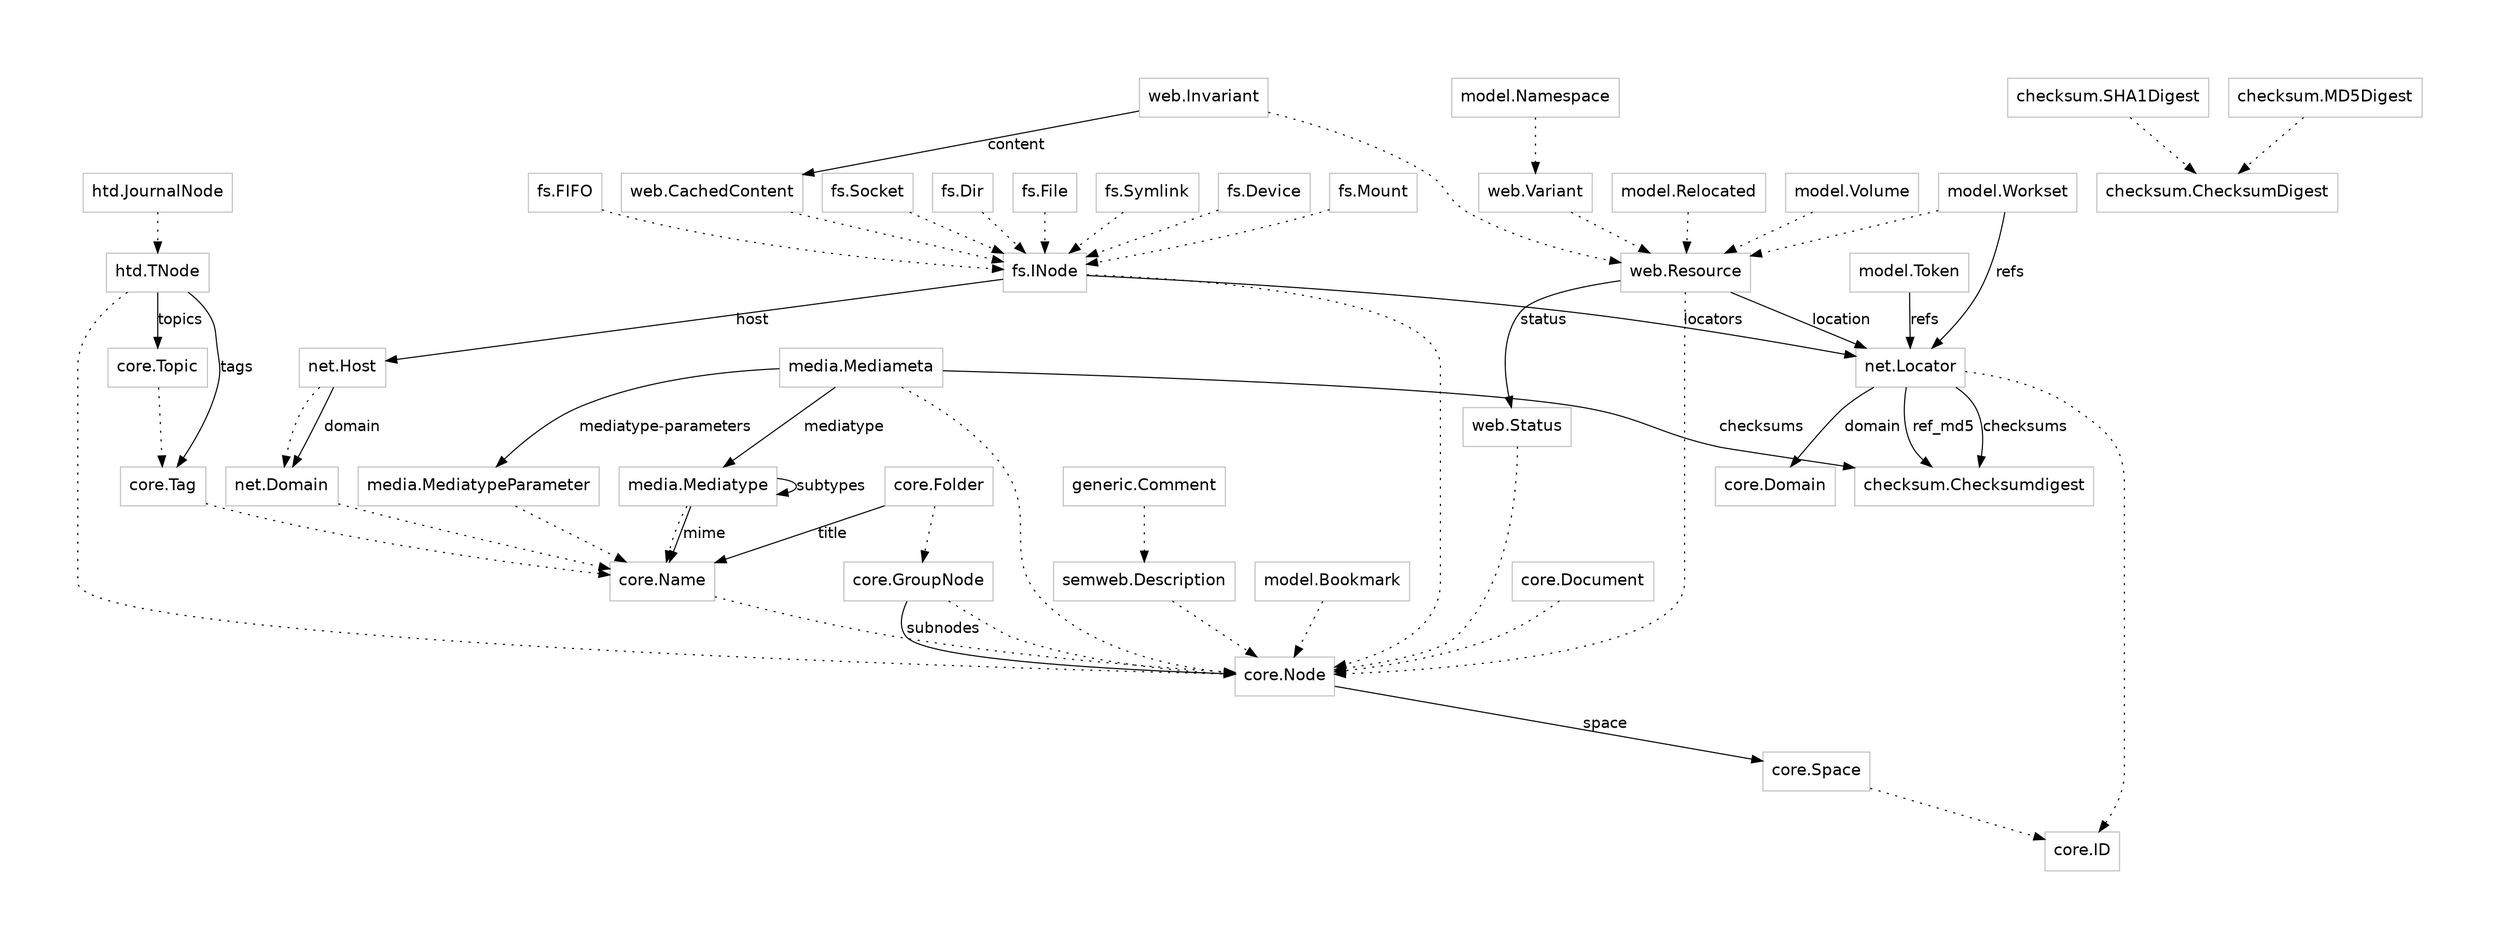 digraph "doc_taxus_classes_en_dot" {
	graph [
		fontsize = "14"
		fontname = "Times-Roman"
		fontcolor = "black"
    pad = 1
	]
	node [
		fontsize = "15"
		fontname = "Bitstream Vera Sans"
		shape = "record"
		style = "solid"
		color = "grey"
	]
	edge [
		fontsize = "14"
		fontname = "Bitstream Vera Sans"
		style = "dotted"
		weight = "4"
	]

	"core.Node" ; //-> SQLBase ;
	"core.ID" ; //-> SQLBase ;

  "core.GroupNode" -> "core.Node" ;
  "core.Folder" -> "core.GroupNode" ;
  "core.Space" -> "core.ID" ;

  "core.Name" -> "core.Node" ;
  "core.Tag" -> "core.Name" ;
  "core.Topic" -> "core.Tag" ;
  "core.Document" -> "core.Node" ;

	"checksum.ChecksumDigest" ; //-> SQLBase ;
  "checksum.SHA1Digest" -> "checksum.ChecksumDigest" ;
  "checksum.MD5Digest" -> "checksum.ChecksumDigest" ;

  "fs.INode" -> "core.Node" ;
  "fs.Dir" -> "fs.INode" ;
  "fs.File" -> "fs.INode" ;
  "fs.Symlink" -> "fs.INode" ;
  "fs.Device" -> "fs.INode" ;
  "fs.Mount" -> "fs.INode" ;
  "fs.FIFO" -> "fs.INode" ;
  "fs.Socket" -> "fs.INode" ;

  "web.CachedContent" -> "fs.INode" ;
  "web.Status" -> "core.Node" ;
  "web.Resource" -> "core.Node" ;
  "web.Invariant" -> "web.Resource" ;
  "web.Variant" -> "web.Resource" ;

  "semweb.Description" -> "core.Node" ;
  "generic.Comment" -> "semweb.Description" ;

  "net.Domain" -> "core.Name" ;
  "net.Host" -> "net.Domain" ;
  "net.Locator" -> "core.ID" ;

  "model.Namespace" -> "web.Variant" ;
  "model.Relocated" -> "web.Resource" ;
  "model.Volume" -> "web.Resource" ;
  "model.Bookmark" -> "core.Node" ;
  "model.Workset" -> "web.Resource" ;
	"model.Token" ; //-> SQLBase ;

  "media.Mediatype" -> "core.Name" [] ;
  "media.MediatypeParameter" -> "core.Name" [] ;
  //"media.Genre" -> "core.Name" [] ;
  "media.Mediameta" -> "core.Node" [] ;

  "htd.TNode" -> "core.Node" ;
  "htd.JournalNode" -> "htd.TNode" ;


  edge [ style="normal" ] ;

  "core.Node" -> "core.Space" [ label="space" ];
  "core.GroupNode" -> "core.Node" [ label="subnodes" ];
  "core.Folder" -> "core.Name" [ label=title ] ;

  "fs.INode" -> "net.Host" [ label="host" ];
  "net.Host" -> "net.Domain" [ label="domain" ];
  "fs.INode" -> "net.Locator" [ label="locators" ];

  "htd.TNode" -> "core.Tag" [ label="tags" ];
  "htd.TNode" -> "core.Topic" [ label="topics" ];

  "media.Mediatype" -> "core.Name" [ label=mime ] ;
  "media.Mediatype" -> "media.Mediatype" [ label=subtypes ] ;

  "media.Mediameta" -> "checksum.Checksumdigest" [ label=checksums ] ;
  "media.Mediameta" -> "media.Mediatype" [ label=mediatype ] ;
  "media.Mediameta" -> "media.MediatypeParameter" [ label="mediatype-parameters" ] ;

  //"media.Mediameta" -> "media.Genre" [ label=genres ] ;

  "model.Workset" -> "net.Locator" [ label=refs ] ;
  "model.Token" -> "net.Locator" [ label=refs ] ;

  "net.Locator" -> "checksum.Checksumdigest" [ label=ref_md5 ] ;
  "net.Locator" -> "checksum.Checksumdigest" [ label=checksums ] ;
  "net.Locator" -> "core.Domain" [ label=domain ] ;

  "web.Resource" -> "web.Status" [ label=status ] ;
  "web.Resource" -> "net.Locator" [ label=location ] ;
  "web.Invariant" -> "web.CachedContent" [ label=content ] ;
}


